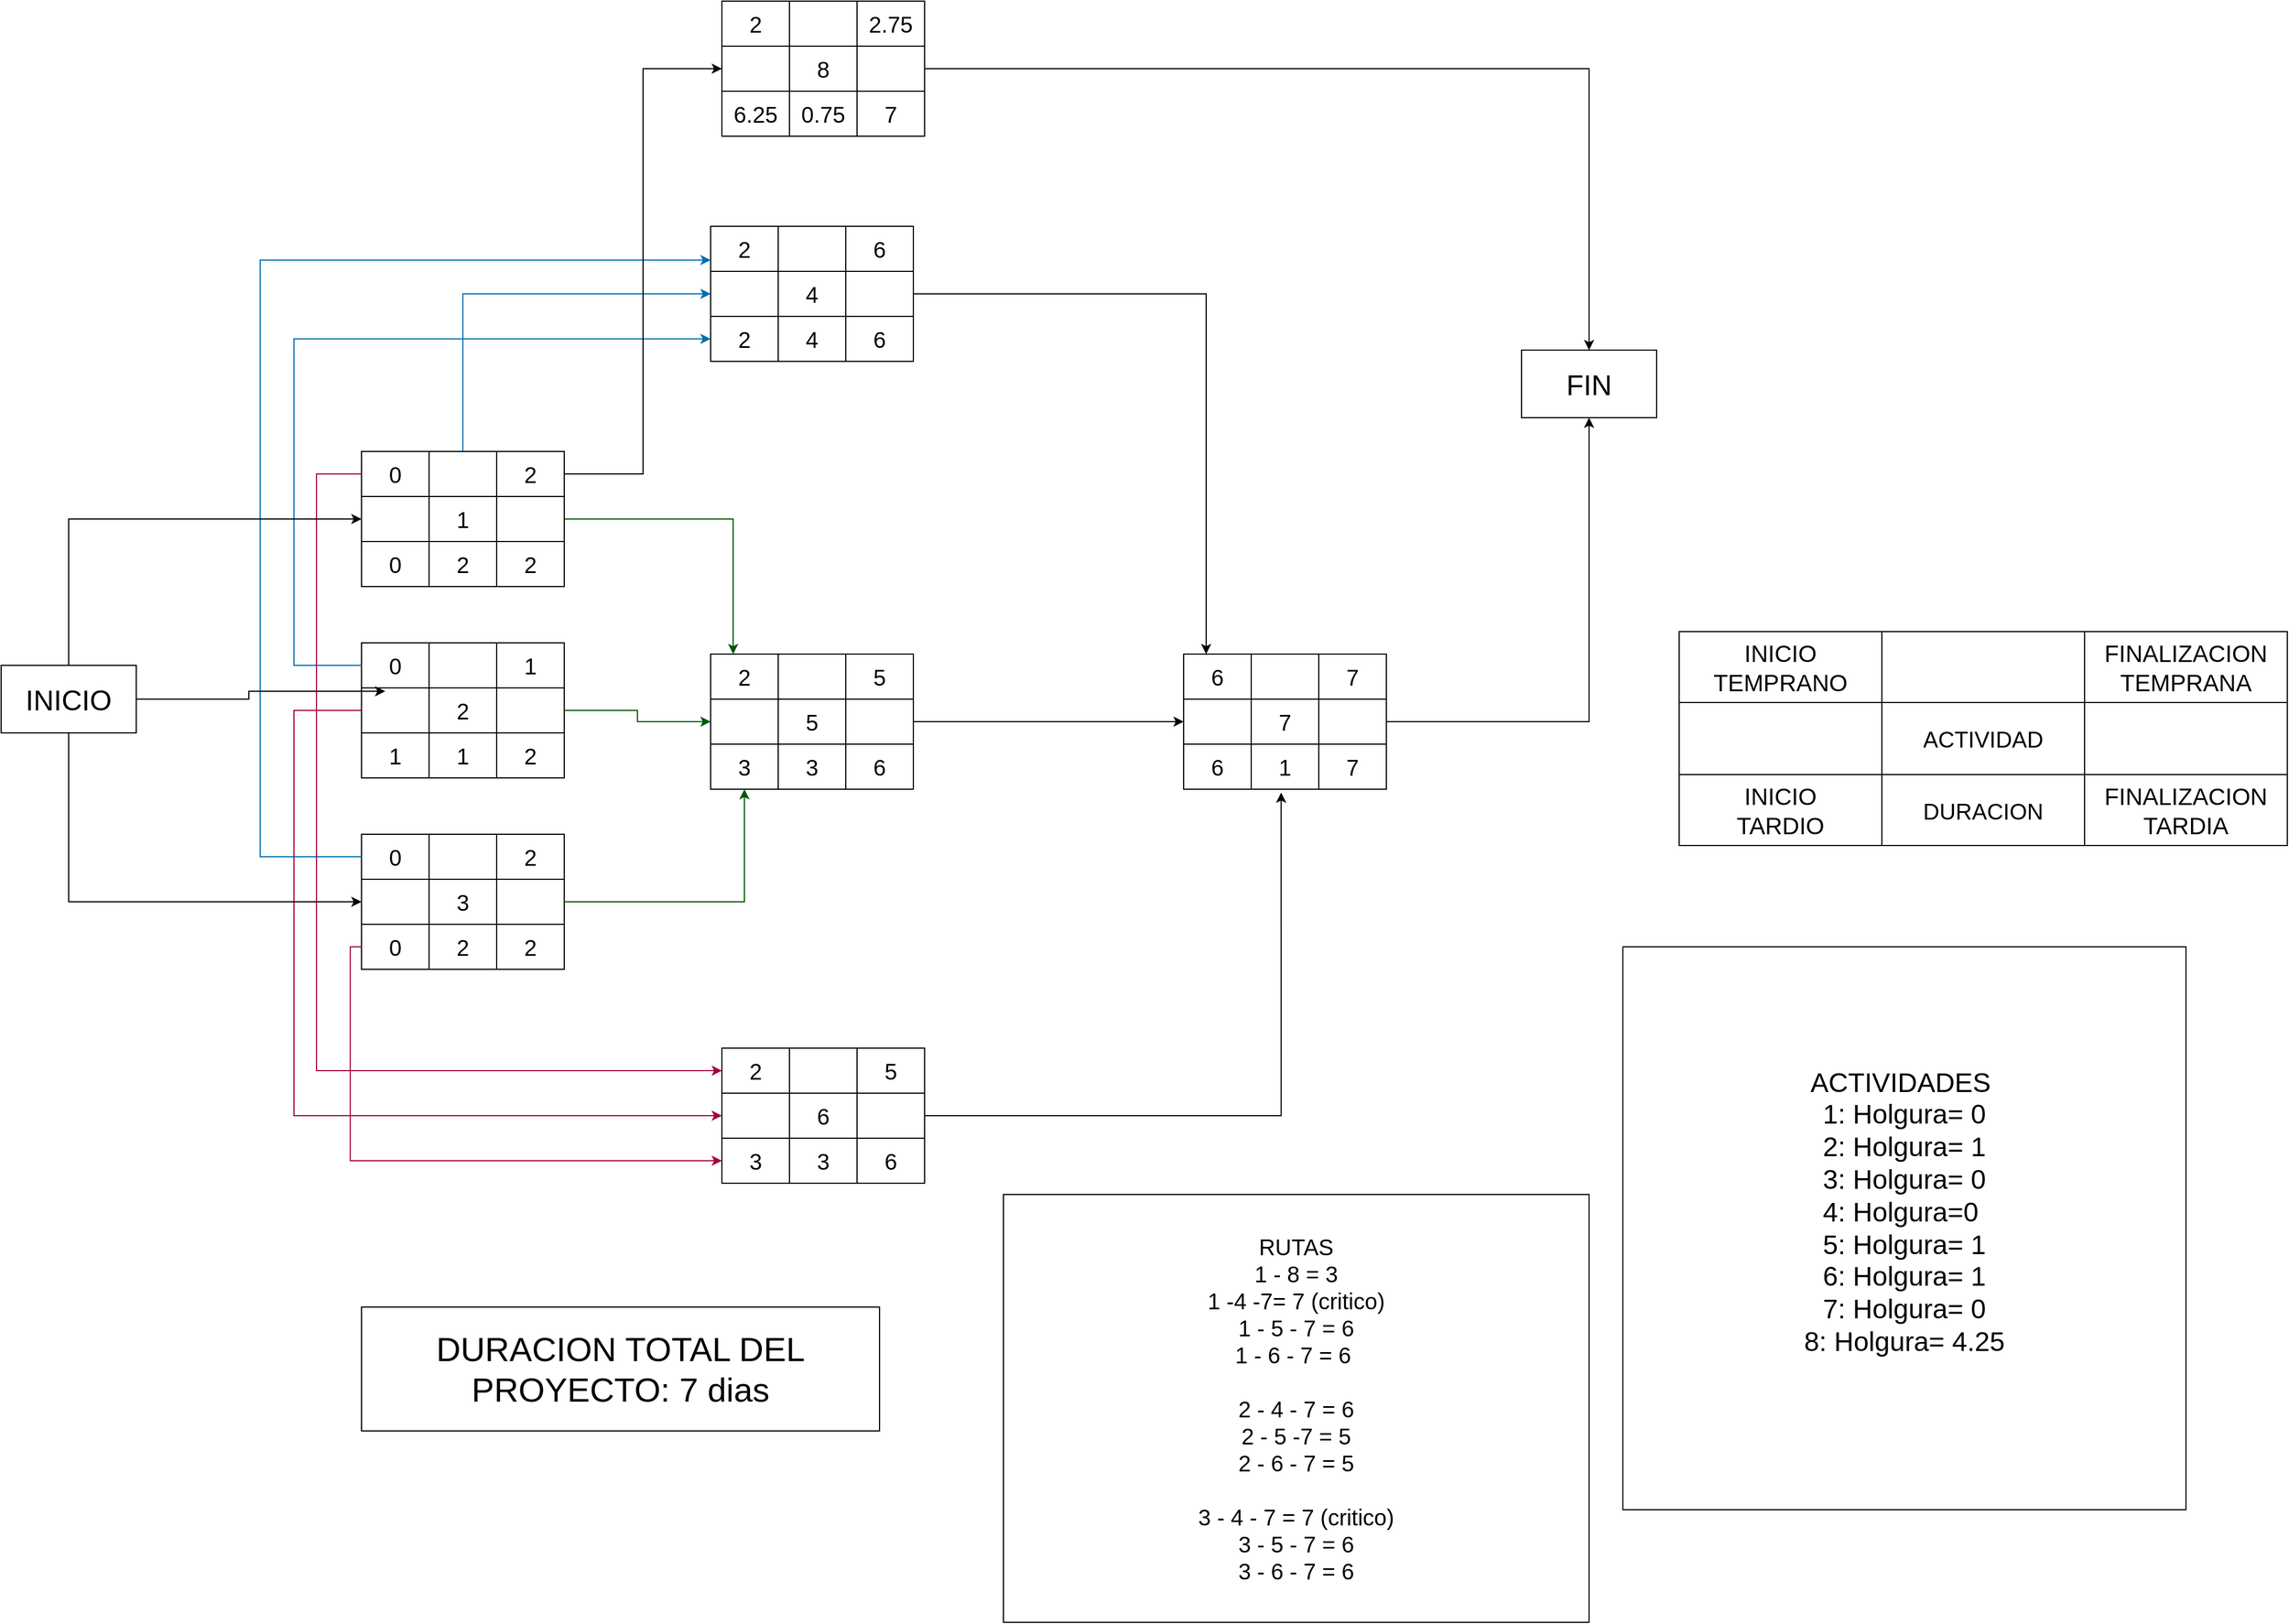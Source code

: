 <mxfile version="24.3.1" type="device">
  <diagram name="Página-1" id="ER2z0c2wZx-76soS38Nr">
    <mxGraphModel dx="3050" dy="2583" grid="1" gridSize="10" guides="1" tooltips="1" connect="1" arrows="1" fold="1" page="1" pageScale="1" pageWidth="2000" pageHeight="2000" math="0" shadow="0">
      <root>
        <mxCell id="0" />
        <mxCell id="1" parent="0" />
        <mxCell id="QSbGzRZCAwnKC939nyVG-106" style="edgeStyle=orthogonalEdgeStyle;rounded=0;orthogonalLoop=1;jettySize=auto;html=1;entryX=0;entryY=0.5;entryDx=0;entryDy=0;fillColor=#1ba1e2;strokeColor=#006EAF;" parent="1" source="QSbGzRZCAwnKC939nyVG-2" target="QSbGzRZCAwnKC939nyVG-46" edge="1">
          <mxGeometry relative="1" as="geometry" />
        </mxCell>
        <mxCell id="QSbGzRZCAwnKC939nyVG-109" style="edgeStyle=orthogonalEdgeStyle;rounded=0;orthogonalLoop=1;jettySize=auto;html=1;fillColor=#008a00;strokeColor=#005700;" parent="1" source="QSbGzRZCAwnKC939nyVG-2" target="QSbGzRZCAwnKC939nyVG-55" edge="1">
          <mxGeometry relative="1" as="geometry">
            <Array as="points">
              <mxPoint x="530" y="410" />
            </Array>
          </mxGeometry>
        </mxCell>
        <mxCell id="QSbGzRZCAwnKC939nyVG-2" value="" style="shape=table;startSize=0;container=1;collapsible=0;childLayout=tableLayout;" parent="1" vertex="1">
          <mxGeometry x="200" y="350" width="180" height="120" as="geometry" />
        </mxCell>
        <mxCell id="QSbGzRZCAwnKC939nyVG-3" value="" style="shape=tableRow;horizontal=0;startSize=0;swimlaneHead=0;swimlaneBody=0;strokeColor=inherit;top=0;left=0;bottom=0;right=0;collapsible=0;dropTarget=0;fillColor=none;points=[[0,0.5],[1,0.5]];portConstraint=eastwest;" parent="QSbGzRZCAwnKC939nyVG-2" vertex="1">
          <mxGeometry width="180" height="40" as="geometry" />
        </mxCell>
        <mxCell id="QSbGzRZCAwnKC939nyVG-4" value="0" style="shape=partialRectangle;html=1;whiteSpace=wrap;connectable=0;strokeColor=inherit;overflow=hidden;fillColor=none;top=0;left=0;bottom=0;right=0;pointerEvents=1;fontSize=20;" parent="QSbGzRZCAwnKC939nyVG-3" vertex="1">
          <mxGeometry width="60" height="40" as="geometry">
            <mxRectangle width="60" height="40" as="alternateBounds" />
          </mxGeometry>
        </mxCell>
        <mxCell id="QSbGzRZCAwnKC939nyVG-5" value="" style="shape=partialRectangle;html=1;whiteSpace=wrap;connectable=0;strokeColor=inherit;overflow=hidden;fillColor=none;top=0;left=0;bottom=0;right=0;pointerEvents=1;fontSize=20;" parent="QSbGzRZCAwnKC939nyVG-3" vertex="1">
          <mxGeometry x="60" width="60" height="40" as="geometry">
            <mxRectangle width="60" height="40" as="alternateBounds" />
          </mxGeometry>
        </mxCell>
        <mxCell id="QSbGzRZCAwnKC939nyVG-6" value="2" style="shape=partialRectangle;html=1;whiteSpace=wrap;connectable=0;strokeColor=inherit;overflow=hidden;fillColor=none;top=0;left=0;bottom=0;right=0;pointerEvents=1;fontSize=20;" parent="QSbGzRZCAwnKC939nyVG-3" vertex="1">
          <mxGeometry x="120" width="60" height="40" as="geometry">
            <mxRectangle width="60" height="40" as="alternateBounds" />
          </mxGeometry>
        </mxCell>
        <mxCell id="QSbGzRZCAwnKC939nyVG-7" value="" style="shape=tableRow;horizontal=0;startSize=0;swimlaneHead=0;swimlaneBody=0;strokeColor=inherit;top=0;left=0;bottom=0;right=0;collapsible=0;dropTarget=0;fillColor=none;points=[[0,0.5],[1,0.5]];portConstraint=eastwest;" parent="QSbGzRZCAwnKC939nyVG-2" vertex="1">
          <mxGeometry y="40" width="180" height="40" as="geometry" />
        </mxCell>
        <mxCell id="QSbGzRZCAwnKC939nyVG-8" value="" style="shape=partialRectangle;html=1;whiteSpace=wrap;connectable=0;strokeColor=inherit;overflow=hidden;fillColor=none;top=0;left=0;bottom=0;right=0;pointerEvents=1;fontSize=20;" parent="QSbGzRZCAwnKC939nyVG-7" vertex="1">
          <mxGeometry width="60" height="40" as="geometry">
            <mxRectangle width="60" height="40" as="alternateBounds" />
          </mxGeometry>
        </mxCell>
        <mxCell id="QSbGzRZCAwnKC939nyVG-9" value="1" style="shape=partialRectangle;html=1;whiteSpace=wrap;connectable=0;strokeColor=inherit;overflow=hidden;fillColor=none;top=0;left=0;bottom=0;right=0;pointerEvents=1;fontSize=20;" parent="QSbGzRZCAwnKC939nyVG-7" vertex="1">
          <mxGeometry x="60" width="60" height="40" as="geometry">
            <mxRectangle width="60" height="40" as="alternateBounds" />
          </mxGeometry>
        </mxCell>
        <mxCell id="QSbGzRZCAwnKC939nyVG-10" value="" style="shape=partialRectangle;html=1;whiteSpace=wrap;connectable=0;strokeColor=inherit;overflow=hidden;fillColor=none;top=0;left=0;bottom=0;right=0;pointerEvents=1;fontSize=20;" parent="QSbGzRZCAwnKC939nyVG-7" vertex="1">
          <mxGeometry x="120" width="60" height="40" as="geometry">
            <mxRectangle width="60" height="40" as="alternateBounds" />
          </mxGeometry>
        </mxCell>
        <mxCell id="QSbGzRZCAwnKC939nyVG-11" value="" style="shape=tableRow;horizontal=0;startSize=0;swimlaneHead=0;swimlaneBody=0;strokeColor=inherit;top=0;left=0;bottom=0;right=0;collapsible=0;dropTarget=0;fillColor=none;points=[[0,0.5],[1,0.5]];portConstraint=eastwest;" parent="QSbGzRZCAwnKC939nyVG-2" vertex="1">
          <mxGeometry y="80" width="180" height="40" as="geometry" />
        </mxCell>
        <mxCell id="QSbGzRZCAwnKC939nyVG-12" value="0" style="shape=partialRectangle;html=1;whiteSpace=wrap;connectable=0;strokeColor=inherit;overflow=hidden;fillColor=none;top=0;left=0;bottom=0;right=0;pointerEvents=1;fontSize=20;" parent="QSbGzRZCAwnKC939nyVG-11" vertex="1">
          <mxGeometry width="60" height="40" as="geometry">
            <mxRectangle width="60" height="40" as="alternateBounds" />
          </mxGeometry>
        </mxCell>
        <mxCell id="QSbGzRZCAwnKC939nyVG-13" value="2" style="shape=partialRectangle;html=1;whiteSpace=wrap;connectable=0;strokeColor=inherit;overflow=hidden;fillColor=none;top=0;left=0;bottom=0;right=0;pointerEvents=1;fontSize=20;" parent="QSbGzRZCAwnKC939nyVG-11" vertex="1">
          <mxGeometry x="60" width="60" height="40" as="geometry">
            <mxRectangle width="60" height="40" as="alternateBounds" />
          </mxGeometry>
        </mxCell>
        <mxCell id="QSbGzRZCAwnKC939nyVG-14" value="2" style="shape=partialRectangle;html=1;whiteSpace=wrap;connectable=0;strokeColor=inherit;overflow=hidden;fillColor=none;top=0;left=0;bottom=0;right=0;pointerEvents=1;fontSize=20;" parent="QSbGzRZCAwnKC939nyVG-11" vertex="1">
          <mxGeometry x="120" width="60" height="40" as="geometry">
            <mxRectangle width="60" height="40" as="alternateBounds" />
          </mxGeometry>
        </mxCell>
        <mxCell id="QSbGzRZCAwnKC939nyVG-15" value="" style="shape=table;startSize=0;container=1;collapsible=0;childLayout=tableLayout;" parent="1" vertex="1">
          <mxGeometry x="200" y="520" width="180" height="120" as="geometry" />
        </mxCell>
        <mxCell id="QSbGzRZCAwnKC939nyVG-16" value="" style="shape=tableRow;horizontal=0;startSize=0;swimlaneHead=0;swimlaneBody=0;strokeColor=inherit;top=0;left=0;bottom=0;right=0;collapsible=0;dropTarget=0;fillColor=none;points=[[0,0.5],[1,0.5]];portConstraint=eastwest;" parent="QSbGzRZCAwnKC939nyVG-15" vertex="1">
          <mxGeometry width="180" height="40" as="geometry" />
        </mxCell>
        <mxCell id="QSbGzRZCAwnKC939nyVG-17" value="0" style="shape=partialRectangle;html=1;whiteSpace=wrap;connectable=0;strokeColor=inherit;overflow=hidden;fillColor=none;top=0;left=0;bottom=0;right=0;pointerEvents=1;fontSize=20;" parent="QSbGzRZCAwnKC939nyVG-16" vertex="1">
          <mxGeometry width="60" height="40" as="geometry">
            <mxRectangle width="60" height="40" as="alternateBounds" />
          </mxGeometry>
        </mxCell>
        <mxCell id="QSbGzRZCAwnKC939nyVG-18" value="" style="shape=partialRectangle;html=1;whiteSpace=wrap;connectable=0;strokeColor=inherit;overflow=hidden;fillColor=none;top=0;left=0;bottom=0;right=0;pointerEvents=1;fontSize=20;" parent="QSbGzRZCAwnKC939nyVG-16" vertex="1">
          <mxGeometry x="60" width="60" height="40" as="geometry">
            <mxRectangle width="60" height="40" as="alternateBounds" />
          </mxGeometry>
        </mxCell>
        <mxCell id="QSbGzRZCAwnKC939nyVG-19" value="1" style="shape=partialRectangle;html=1;whiteSpace=wrap;connectable=0;strokeColor=inherit;overflow=hidden;fillColor=none;top=0;left=0;bottom=0;right=0;pointerEvents=1;fontSize=20;" parent="QSbGzRZCAwnKC939nyVG-16" vertex="1">
          <mxGeometry x="120" width="60" height="40" as="geometry">
            <mxRectangle width="60" height="40" as="alternateBounds" />
          </mxGeometry>
        </mxCell>
        <mxCell id="QSbGzRZCAwnKC939nyVG-20" value="" style="shape=tableRow;horizontal=0;startSize=0;swimlaneHead=0;swimlaneBody=0;strokeColor=inherit;top=0;left=0;bottom=0;right=0;collapsible=0;dropTarget=0;fillColor=none;points=[[0,0.5],[1,0.5]];portConstraint=eastwest;" parent="QSbGzRZCAwnKC939nyVG-15" vertex="1">
          <mxGeometry y="40" width="180" height="40" as="geometry" />
        </mxCell>
        <mxCell id="QSbGzRZCAwnKC939nyVG-21" value="" style="shape=partialRectangle;html=1;whiteSpace=wrap;connectable=0;strokeColor=inherit;overflow=hidden;fillColor=none;top=0;left=0;bottom=0;right=0;pointerEvents=1;fontSize=20;" parent="QSbGzRZCAwnKC939nyVG-20" vertex="1">
          <mxGeometry width="60" height="40" as="geometry">
            <mxRectangle width="60" height="40" as="alternateBounds" />
          </mxGeometry>
        </mxCell>
        <mxCell id="QSbGzRZCAwnKC939nyVG-22" value="2" style="shape=partialRectangle;html=1;whiteSpace=wrap;connectable=0;strokeColor=inherit;overflow=hidden;fillColor=none;top=0;left=0;bottom=0;right=0;pointerEvents=1;fontSize=20;" parent="QSbGzRZCAwnKC939nyVG-20" vertex="1">
          <mxGeometry x="60" width="60" height="40" as="geometry">
            <mxRectangle width="60" height="40" as="alternateBounds" />
          </mxGeometry>
        </mxCell>
        <mxCell id="QSbGzRZCAwnKC939nyVG-23" value="" style="shape=partialRectangle;html=1;whiteSpace=wrap;connectable=0;strokeColor=inherit;overflow=hidden;fillColor=none;top=0;left=0;bottom=0;right=0;pointerEvents=1;fontSize=20;" parent="QSbGzRZCAwnKC939nyVG-20" vertex="1">
          <mxGeometry x="120" width="60" height="40" as="geometry">
            <mxRectangle width="60" height="40" as="alternateBounds" />
          </mxGeometry>
        </mxCell>
        <mxCell id="QSbGzRZCAwnKC939nyVG-24" value="" style="shape=tableRow;horizontal=0;startSize=0;swimlaneHead=0;swimlaneBody=0;strokeColor=inherit;top=0;left=0;bottom=0;right=0;collapsible=0;dropTarget=0;fillColor=none;points=[[0,0.5],[1,0.5]];portConstraint=eastwest;" parent="QSbGzRZCAwnKC939nyVG-15" vertex="1">
          <mxGeometry y="80" width="180" height="40" as="geometry" />
        </mxCell>
        <mxCell id="QSbGzRZCAwnKC939nyVG-25" value="1" style="shape=partialRectangle;html=1;whiteSpace=wrap;connectable=0;strokeColor=inherit;overflow=hidden;fillColor=none;top=0;left=0;bottom=0;right=0;pointerEvents=1;fontSize=20;" parent="QSbGzRZCAwnKC939nyVG-24" vertex="1">
          <mxGeometry width="60" height="40" as="geometry">
            <mxRectangle width="60" height="40" as="alternateBounds" />
          </mxGeometry>
        </mxCell>
        <mxCell id="QSbGzRZCAwnKC939nyVG-26" value="1&lt;span style=&quot;color: rgba(0, 0, 0, 0); font-family: monospace; font-size: 0px; text-align: start; text-wrap: nowrap;&quot;&gt;%3CmxGraphModel%3E%3Croot%3E%3CmxCell%20id%3D%220%22%2F%3E%3CmxCell%20id%3D%221%22%20parent%3D%220%22%2F%3E%3CmxCell%20id%3D%222%22%20value%3D%22%22%20style%3D%22shape%3Dtable%3BstartSize%3D0%3Bcontainer%3D1%3Bcollapsible%3D0%3BchildLayout%3DtableLayout%3Balign%3Dcenter%3BfontStyle%3D1%3BfontSize%3D27%3B%22%20vertex%3D%221%22%20parent%3D%221%22%3E%3CmxGeometry%20x%3D%221270%22%20y%3D%22660%22%20width%3D%22540%22%20height%3D%22190%22%20as%3D%22geometry%22%2F%3E%3C%2FmxCell%3E%3CmxCell%20id%3D%223%22%20value%3D%22%22%20style%3D%22shape%3DtableRow%3Bhorizontal%3D0%3BstartSize%3D0%3BswimlaneHead%3D0%3BswimlaneBody%3D0%3BstrokeColor%3Dinherit%3Btop%3D0%3Bleft%3D0%3Bbottom%3D0%3Bright%3D0%3Bcollapsible%3D0%3BdropTarget%3D0%3BfillColor%3Dnone%3Bpoints%3D%5B%5B0%2C0.5%5D%2C%5B1%2C0.5%5D%5D%3BportConstraint%3Deastwest%3B%22%20vertex%3D%221%22%20parent%3D%222%22%3E%3CmxGeometry%20width%3D%22540%22%20height%3D%2263%22%20as%3D%22geometry%22%2F%3E%3C%2FmxCell%3E%3CmxCell%20id%3D%224%22%20value%3D%22INICIO%26lt%3Bdiv%20style%3D%26quot%3Bfont-size%3A%2021px%3B%26quot%3B%26gt%3BTEMPRANO%26lt%3B%2Fdiv%26gt%3B%22%20style%3D%22shape%3DpartialRectangle%3Bhtml%3D1%3BwhiteSpace%3Dwrap%3Bconnectable%3D0%3BstrokeColor%3Dinherit%3Boverflow%3Dhidden%3BfillColor%3Dnone%3Btop%3D0%3Bleft%3D0%3Bbottom%3D0%3Bright%3D0%3BpointerEvents%3D1%3BfontSize%3D21%3B%22%20vertex%3D%221%22%20parent%3D%223%22%3E%3CmxGeometry%20width%3D%22180%22%20height%3D%2263%22%20as%3D%22geometry%22%3E%3CmxRectangle%20width%3D%22180%22%20height%3D%2263%22%20as%3D%22alternateBounds%22%2F%3E%3C%2FmxGeometry%3E%3C%2FmxCell%3E%3CmxCell%20id%3D%225%22%20value%3D%22%22%20style%3D%22shape%3DpartialRectangle%3Bhtml%3D1%3BwhiteSpace%3Dwrap%3Bconnectable%3D0%3BstrokeColor%3Dinherit%3Boverflow%3Dhidden%3BfillColor%3Dnone%3Btop%3D0%3Bleft%3D0%3Bbottom%3D0%3Bright%3D0%3BpointerEvents%3D1%3B%22%20vertex%3D%221%22%20parent%3D%223%22%3E%3CmxGeometry%20x%3D%22180%22%20width%3D%22180%22%20height%3D%2263%22%20as%3D%22geometry%22%3E%3CmxRectangle%20width%3D%22180%22%20height%3D%2263%22%20as%3D%22alternateBounds%22%2F%3E%3C%2FmxGeometry%3E%3C%2FmxCell%3E%3CmxCell%20id%3D%226%22%20value%3D%22FINALIZACION%26lt%3Bdiv%20style%3D%26quot%3Bfont-size%3A%2021px%3B%26quot%3B%26gt%3BTEMPRANA%26lt%3B%2Fdiv%26gt%3B%22%20style%3D%22shape%3DpartialRectangle%3Bhtml%3D1%3BwhiteSpace%3Dwrap%3Bconnectable%3D0%3BstrokeColor%3Dinherit%3Boverflow%3Dhidden%3BfillColor%3Dnone%3Btop%3D0%3Bleft%3D0%3Bbottom%3D0%3Bright%3D0%3BpointerEvents%3D1%3BfontSize%3D21%3B%22%20vertex%3D%221%22%20parent%3D%223%22%3E%3CmxGeometry%20x%3D%22360%22%20width%3D%22180%22%20height%3D%2263%22%20as%3D%22geometry%22%3E%3CmxRectangle%20width%3D%22180%22%20height%3D%2263%22%20as%3D%22alternateBounds%22%2F%3E%3C%2FmxGeometry%3E%3C%2FmxCell%3E%3CmxCell%20id%3D%227%22%20value%3D%22%22%20style%3D%22shape%3DtableRow%3Bhorizontal%3D0%3BstartSize%3D0%3BswimlaneHead%3D0%3BswimlaneBody%3D0%3BstrokeColor%3Dinherit%3Btop%3D0%3Bleft%3D0%3Bbottom%3D0%3Bright%3D0%3Bcollapsible%3D0%3BdropTarget%3D0%3BfillColor%3Dnone%3Bpoints%3D%5B%5B0%2C0.5%5D%2C%5B1%2C0.5%5D%5D%3BportConstraint%3Deastwest%3B%22%20vertex%3D%221%22%20parent%3D%222%22%3E%3CmxGeometry%20y%3D%2263%22%20width%3D%22540%22%20height%3D%2264%22%20as%3D%22geometry%22%2F%3E%3C%2FmxCell%3E%3CmxCell%20id%3D%228%22%20value%3D%22%22%20style%3D%22shape%3DpartialRectangle%3Bhtml%3D1%3BwhiteSpace%3Dwrap%3Bconnectable%3D0%3BstrokeColor%3Dinherit%3Boverflow%3Dhidden%3BfillColor%3Dnone%3Btop%3D0%3Bleft%3D0%3Bbottom%3D0%3Bright%3D0%3BpointerEvents%3D1%3B%22%20vertex%3D%221%22%20parent%3D%227%22%3E%3CmxGeometry%20width%3D%22180%22%20height%3D%2264%22%20as%3D%22geometry%22%3E%3CmxRectangle%20width%3D%22180%22%20height%3D%2264%22%20as%3D%22alternateBounds%22%2F%3E%3C%2FmxGeometry%3E%3C%2FmxCell%3E%3CmxCell%20id%3D%229%22%20value%3D%22%26lt%3Bspan%20style%3D%26quot%3Bfont-size%3A%2020px%3B%26quot%3B%26gt%3BACTIVIDAD%26lt%3B%2Fspan%26gt%3B%22%20style%3D%22shape%3DpartialRectangle%3Bhtml%3D1%3BwhiteSpace%3Dwrap%3Bconnectable%3D0%3BstrokeColor%3Dinherit%3Boverflow%3Dhidden%3BfillColor%3Dnone%3Btop%3D0%3Bleft%3D0%3Bbottom%3D0%3Bright%3D0%3BpointerEvents%3D1%3B%22%20vertex%3D%221%22%20parent%3D%227%22%3E%3CmxGeometry%20x%3D%22180%22%20width%3D%22180%22%20height%3D%2264%22%20as%3D%22geometry%22%3E%3CmxRectangle%20width%3D%22180%22%20height%3D%2264%22%20as%3D%22alternateBounds%22%2F%3E%3C%2FmxGeometry%3E%3C%2FmxCell%3E%3CmxCell%20id%3D%2210%22%20value%3D%22%22%20style%3D%22shape%3DpartialRectangle%3Bhtml%3D1%3BwhiteSpace%3Dwrap%3Bconnectable%3D0%3BstrokeColor%3Dinherit%3Boverflow%3Dhidden%3BfillColor%3Dnone%3Btop%3D0%3Bleft%3D0%3Bbottom%3D0%3Bright%3D0%3BpointerEvents%3D1%3B%22%20vertex%3D%221%22%20parent%3D%227%22%3E%3CmxGeometry%20x%3D%22360%22%20width%3D%22180%22%20height%3D%2264%22%20as%3D%22geometry%22%3E%3CmxRectangle%20width%3D%22180%22%20height%3D%2264%22%20as%3D%22alternateBounds%22%2F%3E%3C%2FmxGeometry%3E%3C%2FmxCell%3E%3CmxCell%20id%3D%2211%22%20value%3D%22%22%20style%3D%22shape%3DtableRow%3Bhorizontal%3D0%3BstartSize%3D0%3BswimlaneHead%3D0%3BswimlaneBody%3D0%3BstrokeColor%3Dinherit%3Btop%3D0%3Bleft%3D0%3Bbottom%3D0%3Bright%3D0%3Bcollapsible%3D0%3BdropTarget%3D0%3BfillColor%3Dnone%3Bpoints%3D%5B%5B0%2C0.5%5D%2C%5B1%2C0.5%5D%5D%3BportConstraint%3Deastwest%3B%22%20vertex%3D%221%22%20parent%3D%222%22%3E%3CmxGeometry%20y%3D%22127%22%20width%3D%22540%22%20height%3D%2263%22%20as%3D%22geometry%22%2F%3E%3C%2FmxCell%3E%3CmxCell%20id%3D%2212%22%20value%3D%22INICIO%26lt%3Bdiv%20style%3D%26quot%3Bfont-size%3A%2021px%3B%26quot%3B%26gt%3BTARDIO%26lt%3B%2Fdiv%26gt%3B%22%20style%3D%22shape%3DpartialRectangle%3Bhtml%3D1%3BwhiteSpace%3Dwrap%3Bconnectable%3D0%3BstrokeColor%3Dinherit%3Boverflow%3Dhidden%3BfillColor%3Dnone%3Btop%3D0%3Bleft%3D0%3Bbottom%3D0%3Bright%3D0%3BpointerEvents%3D1%3BfontSize%3D21%3B%22%20vertex%3D%221%22%20parent%3D%2211%22%3E%3CmxGeometry%20width%3D%22180%22%20height%3D%2263%22%20as%3D%22geometry%22%3E%3CmxRectangle%20width%3D%22180%22%20height%3D%2263%22%20as%3D%22alternateBounds%22%2F%3E%3C%2FmxGeometry%3E%3C%2FmxCell%3E%3CmxCell%20id%3D%2213%22%20value%3D%22DURACION%22%20style%3D%22shape%3DpartialRectangle%3Bhtml%3D1%3BwhiteSpace%3Dwrap%3Bconnectable%3D0%3BstrokeColor%3Dinherit%3Boverflow%3Dhidden%3BfillColor%3Dnone%3Btop%3D0%3Bleft%3D0%3Bbottom%3D0%3Bright%3D0%3BpointerEvents%3D1%3BfontSize%3D20%3B%22%20vertex%3D%221%22%20parent%3D%2211%22%3E%3CmxGeometry%20x%3D%22180%22%20width%3D%22180%22%20height%3D%2263%22%20as%3D%22geometry%22%3E%3CmxRectangle%20width%3D%22180%22%20height%3D%2263%22%20as%3D%22alternateBounds%22%2F%3E%3C%2FmxGeometry%3E%3C%2FmxCell%3E%3CmxCell%20id%3D%2214%22%20value%3D%22FINALIZACION%26lt%3Bdiv%20style%3D%26quot%3Bfont-size%3A%2021px%3B%26quot%3B%26gt%3BTARDIA%26lt%3B%2Fdiv%26gt%3B%22%20style%3D%22shape%3DpartialRectangle%3Bhtml%3D1%3BwhiteSpace%3Dwrap%3Bconnectable%3D0%3BstrokeColor%3Dinherit%3Boverflow%3Dhidden%3BfillColor%3Dnone%3Btop%3D0%3Bleft%3D0%3Bbottom%3D0%3Bright%3D0%3BpointerEvents%3D1%3BfontSize%3D21%3B%22%20vertex%3D%221%22%20parent%3D%2211%22%3E%3CmxGeometry%20x%3D%22360%22%20width%3D%22180%22%20height%3D%2263%22%20as%3D%22geometry%22%3E%3CmxRectangle%20width%3D%22180%22%20height%3D%2263%22%20as%3D%22alternateBounds%22%2F%3E%3C%2FmxGeometry%3E%3C%2FmxCell%3E%3C%2Froot%3E%3C%2FmxGraphModel%3E&lt;/span&gt;" style="shape=partialRectangle;html=1;whiteSpace=wrap;connectable=0;strokeColor=inherit;overflow=hidden;fillColor=none;top=0;left=0;bottom=0;right=0;pointerEvents=1;fontSize=20;" parent="QSbGzRZCAwnKC939nyVG-24" vertex="1">
          <mxGeometry x="60" width="60" height="40" as="geometry">
            <mxRectangle width="60" height="40" as="alternateBounds" />
          </mxGeometry>
        </mxCell>
        <mxCell id="QSbGzRZCAwnKC939nyVG-27" value="2" style="shape=partialRectangle;html=1;whiteSpace=wrap;connectable=0;strokeColor=inherit;overflow=hidden;fillColor=none;top=0;left=0;bottom=0;right=0;pointerEvents=1;fontSize=20;" parent="QSbGzRZCAwnKC939nyVG-24" vertex="1">
          <mxGeometry x="120" width="60" height="40" as="geometry">
            <mxRectangle width="60" height="40" as="alternateBounds" />
          </mxGeometry>
        </mxCell>
        <mxCell id="QSbGzRZCAwnKC939nyVG-28" value="" style="shape=table;startSize=0;container=1;collapsible=0;childLayout=tableLayout;" parent="1" vertex="1">
          <mxGeometry x="200" y="690" width="180" height="120" as="geometry" />
        </mxCell>
        <mxCell id="QSbGzRZCAwnKC939nyVG-29" value="" style="shape=tableRow;horizontal=0;startSize=0;swimlaneHead=0;swimlaneBody=0;strokeColor=inherit;top=0;left=0;bottom=0;right=0;collapsible=0;dropTarget=0;fillColor=none;points=[[0,0.5],[1,0.5]];portConstraint=eastwest;" parent="QSbGzRZCAwnKC939nyVG-28" vertex="1">
          <mxGeometry width="180" height="40" as="geometry" />
        </mxCell>
        <mxCell id="QSbGzRZCAwnKC939nyVG-30" value="0" style="shape=partialRectangle;html=1;whiteSpace=wrap;connectable=0;strokeColor=inherit;overflow=hidden;fillColor=none;top=0;left=0;bottom=0;right=0;pointerEvents=1;fontSize=20;" parent="QSbGzRZCAwnKC939nyVG-29" vertex="1">
          <mxGeometry width="60" height="40" as="geometry">
            <mxRectangle width="60" height="40" as="alternateBounds" />
          </mxGeometry>
        </mxCell>
        <mxCell id="QSbGzRZCAwnKC939nyVG-31" value="" style="shape=partialRectangle;html=1;whiteSpace=wrap;connectable=0;strokeColor=inherit;overflow=hidden;fillColor=none;top=0;left=0;bottom=0;right=0;pointerEvents=1;fontSize=20;" parent="QSbGzRZCAwnKC939nyVG-29" vertex="1">
          <mxGeometry x="60" width="60" height="40" as="geometry">
            <mxRectangle width="60" height="40" as="alternateBounds" />
          </mxGeometry>
        </mxCell>
        <mxCell id="QSbGzRZCAwnKC939nyVG-32" value="2" style="shape=partialRectangle;html=1;whiteSpace=wrap;connectable=0;strokeColor=inherit;overflow=hidden;fillColor=none;top=0;left=0;bottom=0;right=0;pointerEvents=1;fontSize=20;" parent="QSbGzRZCAwnKC939nyVG-29" vertex="1">
          <mxGeometry x="120" width="60" height="40" as="geometry">
            <mxRectangle width="60" height="40" as="alternateBounds" />
          </mxGeometry>
        </mxCell>
        <mxCell id="QSbGzRZCAwnKC939nyVG-33" value="" style="shape=tableRow;horizontal=0;startSize=0;swimlaneHead=0;swimlaneBody=0;strokeColor=inherit;top=0;left=0;bottom=0;right=0;collapsible=0;dropTarget=0;fillColor=none;points=[[0,0.5],[1,0.5]];portConstraint=eastwest;" parent="QSbGzRZCAwnKC939nyVG-28" vertex="1">
          <mxGeometry y="40" width="180" height="40" as="geometry" />
        </mxCell>
        <mxCell id="QSbGzRZCAwnKC939nyVG-34" value="" style="shape=partialRectangle;html=1;whiteSpace=wrap;connectable=0;strokeColor=inherit;overflow=hidden;fillColor=none;top=0;left=0;bottom=0;right=0;pointerEvents=1;fontSize=20;" parent="QSbGzRZCAwnKC939nyVG-33" vertex="1">
          <mxGeometry width="60" height="40" as="geometry">
            <mxRectangle width="60" height="40" as="alternateBounds" />
          </mxGeometry>
        </mxCell>
        <mxCell id="QSbGzRZCAwnKC939nyVG-35" value="3" style="shape=partialRectangle;html=1;whiteSpace=wrap;connectable=0;strokeColor=inherit;overflow=hidden;fillColor=none;top=0;left=0;bottom=0;right=0;pointerEvents=1;fontSize=20;" parent="QSbGzRZCAwnKC939nyVG-33" vertex="1">
          <mxGeometry x="60" width="60" height="40" as="geometry">
            <mxRectangle width="60" height="40" as="alternateBounds" />
          </mxGeometry>
        </mxCell>
        <mxCell id="QSbGzRZCAwnKC939nyVG-36" value="" style="shape=partialRectangle;html=1;whiteSpace=wrap;connectable=0;strokeColor=inherit;overflow=hidden;fillColor=none;top=0;left=0;bottom=0;right=0;pointerEvents=1;fontSize=20;" parent="QSbGzRZCAwnKC939nyVG-33" vertex="1">
          <mxGeometry x="120" width="60" height="40" as="geometry">
            <mxRectangle width="60" height="40" as="alternateBounds" />
          </mxGeometry>
        </mxCell>
        <mxCell id="QSbGzRZCAwnKC939nyVG-37" value="" style="shape=tableRow;horizontal=0;startSize=0;swimlaneHead=0;swimlaneBody=0;strokeColor=inherit;top=0;left=0;bottom=0;right=0;collapsible=0;dropTarget=0;fillColor=none;points=[[0,0.5],[1,0.5]];portConstraint=eastwest;" parent="QSbGzRZCAwnKC939nyVG-28" vertex="1">
          <mxGeometry y="80" width="180" height="40" as="geometry" />
        </mxCell>
        <mxCell id="QSbGzRZCAwnKC939nyVG-38" value="0" style="shape=partialRectangle;html=1;whiteSpace=wrap;connectable=0;strokeColor=inherit;overflow=hidden;fillColor=none;top=0;left=0;bottom=0;right=0;pointerEvents=1;fontSize=20;" parent="QSbGzRZCAwnKC939nyVG-37" vertex="1">
          <mxGeometry width="60" height="40" as="geometry">
            <mxRectangle width="60" height="40" as="alternateBounds" />
          </mxGeometry>
        </mxCell>
        <mxCell id="QSbGzRZCAwnKC939nyVG-39" value="2" style="shape=partialRectangle;html=1;whiteSpace=wrap;connectable=0;strokeColor=inherit;overflow=hidden;fillColor=none;top=0;left=0;bottom=0;right=0;pointerEvents=1;fontSize=20;" parent="QSbGzRZCAwnKC939nyVG-37" vertex="1">
          <mxGeometry x="60" width="60" height="40" as="geometry">
            <mxRectangle width="60" height="40" as="alternateBounds" />
          </mxGeometry>
        </mxCell>
        <mxCell id="QSbGzRZCAwnKC939nyVG-40" value="2" style="shape=partialRectangle;html=1;whiteSpace=wrap;connectable=0;strokeColor=inherit;overflow=hidden;fillColor=none;top=0;left=0;bottom=0;right=0;pointerEvents=1;fontSize=20;" parent="QSbGzRZCAwnKC939nyVG-37" vertex="1">
          <mxGeometry x="120" width="60" height="40" as="geometry">
            <mxRectangle width="60" height="40" as="alternateBounds" />
          </mxGeometry>
        </mxCell>
        <mxCell id="QSbGzRZCAwnKC939nyVG-41" value="" style="shape=table;startSize=0;container=1;collapsible=0;childLayout=tableLayout;" parent="1" vertex="1">
          <mxGeometry x="510" y="150" width="180" height="120" as="geometry" />
        </mxCell>
        <mxCell id="QSbGzRZCAwnKC939nyVG-42" value="" style="shape=tableRow;horizontal=0;startSize=0;swimlaneHead=0;swimlaneBody=0;strokeColor=inherit;top=0;left=0;bottom=0;right=0;collapsible=0;dropTarget=0;fillColor=none;points=[[0,0.5],[1,0.5]];portConstraint=eastwest;" parent="QSbGzRZCAwnKC939nyVG-41" vertex="1">
          <mxGeometry width="180" height="40" as="geometry" />
        </mxCell>
        <mxCell id="QSbGzRZCAwnKC939nyVG-43" value="2" style="shape=partialRectangle;html=1;whiteSpace=wrap;connectable=0;strokeColor=inherit;overflow=hidden;fillColor=none;top=0;left=0;bottom=0;right=0;pointerEvents=1;fontSize=20;" parent="QSbGzRZCAwnKC939nyVG-42" vertex="1">
          <mxGeometry width="60" height="40" as="geometry">
            <mxRectangle width="60" height="40" as="alternateBounds" />
          </mxGeometry>
        </mxCell>
        <mxCell id="QSbGzRZCAwnKC939nyVG-44" value="" style="shape=partialRectangle;html=1;whiteSpace=wrap;connectable=0;strokeColor=inherit;overflow=hidden;fillColor=none;top=0;left=0;bottom=0;right=0;pointerEvents=1;fontSize=20;" parent="QSbGzRZCAwnKC939nyVG-42" vertex="1">
          <mxGeometry x="60" width="60" height="40" as="geometry">
            <mxRectangle width="60" height="40" as="alternateBounds" />
          </mxGeometry>
        </mxCell>
        <mxCell id="QSbGzRZCAwnKC939nyVG-45" value="6" style="shape=partialRectangle;html=1;whiteSpace=wrap;connectable=0;strokeColor=inherit;overflow=hidden;fillColor=none;top=0;left=0;bottom=0;right=0;pointerEvents=1;fontSize=20;" parent="QSbGzRZCAwnKC939nyVG-42" vertex="1">
          <mxGeometry x="120" width="60" height="40" as="geometry">
            <mxRectangle width="60" height="40" as="alternateBounds" />
          </mxGeometry>
        </mxCell>
        <mxCell id="QSbGzRZCAwnKC939nyVG-46" value="" style="shape=tableRow;horizontal=0;startSize=0;swimlaneHead=0;swimlaneBody=0;strokeColor=inherit;top=0;left=0;bottom=0;right=0;collapsible=0;dropTarget=0;fillColor=none;points=[[0,0.5],[1,0.5]];portConstraint=eastwest;" parent="QSbGzRZCAwnKC939nyVG-41" vertex="1">
          <mxGeometry y="40" width="180" height="40" as="geometry" />
        </mxCell>
        <mxCell id="QSbGzRZCAwnKC939nyVG-47" value="" style="shape=partialRectangle;html=1;whiteSpace=wrap;connectable=0;strokeColor=inherit;overflow=hidden;fillColor=none;top=0;left=0;bottom=0;right=0;pointerEvents=1;fontSize=20;" parent="QSbGzRZCAwnKC939nyVG-46" vertex="1">
          <mxGeometry width="60" height="40" as="geometry">
            <mxRectangle width="60" height="40" as="alternateBounds" />
          </mxGeometry>
        </mxCell>
        <mxCell id="QSbGzRZCAwnKC939nyVG-48" value="4" style="shape=partialRectangle;html=1;whiteSpace=wrap;connectable=0;strokeColor=inherit;overflow=hidden;fillColor=none;top=0;left=0;bottom=0;right=0;pointerEvents=1;fontSize=20;" parent="QSbGzRZCAwnKC939nyVG-46" vertex="1">
          <mxGeometry x="60" width="60" height="40" as="geometry">
            <mxRectangle width="60" height="40" as="alternateBounds" />
          </mxGeometry>
        </mxCell>
        <mxCell id="QSbGzRZCAwnKC939nyVG-49" value="" style="shape=partialRectangle;html=1;whiteSpace=wrap;connectable=0;strokeColor=inherit;overflow=hidden;fillColor=none;top=0;left=0;bottom=0;right=0;pointerEvents=1;fontSize=20;" parent="QSbGzRZCAwnKC939nyVG-46" vertex="1">
          <mxGeometry x="120" width="60" height="40" as="geometry">
            <mxRectangle width="60" height="40" as="alternateBounds" />
          </mxGeometry>
        </mxCell>
        <mxCell id="QSbGzRZCAwnKC939nyVG-50" value="" style="shape=tableRow;horizontal=0;startSize=0;swimlaneHead=0;swimlaneBody=0;strokeColor=inherit;top=0;left=0;bottom=0;right=0;collapsible=0;dropTarget=0;fillColor=none;points=[[0,0.5],[1,0.5]];portConstraint=eastwest;" parent="QSbGzRZCAwnKC939nyVG-41" vertex="1">
          <mxGeometry y="80" width="180" height="40" as="geometry" />
        </mxCell>
        <mxCell id="QSbGzRZCAwnKC939nyVG-51" value="2" style="shape=partialRectangle;html=1;whiteSpace=wrap;connectable=0;strokeColor=inherit;overflow=hidden;fillColor=none;top=0;left=0;bottom=0;right=0;pointerEvents=1;fontSize=20;" parent="QSbGzRZCAwnKC939nyVG-50" vertex="1">
          <mxGeometry width="60" height="40" as="geometry">
            <mxRectangle width="60" height="40" as="alternateBounds" />
          </mxGeometry>
        </mxCell>
        <mxCell id="QSbGzRZCAwnKC939nyVG-52" value="4" style="shape=partialRectangle;html=1;whiteSpace=wrap;connectable=0;strokeColor=inherit;overflow=hidden;fillColor=none;top=0;left=0;bottom=0;right=0;pointerEvents=1;fontSize=20;" parent="QSbGzRZCAwnKC939nyVG-50" vertex="1">
          <mxGeometry x="60" width="60" height="40" as="geometry">
            <mxRectangle width="60" height="40" as="alternateBounds" />
          </mxGeometry>
        </mxCell>
        <mxCell id="QSbGzRZCAwnKC939nyVG-53" value="6" style="shape=partialRectangle;html=1;whiteSpace=wrap;connectable=0;strokeColor=inherit;overflow=hidden;fillColor=none;top=0;left=0;bottom=0;right=0;pointerEvents=1;fontSize=20;" parent="QSbGzRZCAwnKC939nyVG-50" vertex="1">
          <mxGeometry x="120" width="60" height="40" as="geometry">
            <mxRectangle width="60" height="40" as="alternateBounds" />
          </mxGeometry>
        </mxCell>
        <mxCell id="QSbGzRZCAwnKC939nyVG-54" value="" style="shape=table;startSize=0;container=1;collapsible=0;childLayout=tableLayout;" parent="1" vertex="1">
          <mxGeometry x="510" y="530" width="180" height="120" as="geometry" />
        </mxCell>
        <mxCell id="QSbGzRZCAwnKC939nyVG-55" value="" style="shape=tableRow;horizontal=0;startSize=0;swimlaneHead=0;swimlaneBody=0;strokeColor=inherit;top=0;left=0;bottom=0;right=0;collapsible=0;dropTarget=0;fillColor=none;points=[[0,0.5],[1,0.5]];portConstraint=eastwest;" parent="QSbGzRZCAwnKC939nyVG-54" vertex="1">
          <mxGeometry width="180" height="40" as="geometry" />
        </mxCell>
        <mxCell id="QSbGzRZCAwnKC939nyVG-56" value="2" style="shape=partialRectangle;html=1;whiteSpace=wrap;connectable=0;strokeColor=inherit;overflow=hidden;fillColor=none;top=0;left=0;bottom=0;right=0;pointerEvents=1;fontSize=20;" parent="QSbGzRZCAwnKC939nyVG-55" vertex="1">
          <mxGeometry width="60" height="40" as="geometry">
            <mxRectangle width="60" height="40" as="alternateBounds" />
          </mxGeometry>
        </mxCell>
        <mxCell id="QSbGzRZCAwnKC939nyVG-57" value="" style="shape=partialRectangle;html=1;whiteSpace=wrap;connectable=0;strokeColor=inherit;overflow=hidden;fillColor=none;top=0;left=0;bottom=0;right=0;pointerEvents=1;fontSize=20;" parent="QSbGzRZCAwnKC939nyVG-55" vertex="1">
          <mxGeometry x="60" width="60" height="40" as="geometry">
            <mxRectangle width="60" height="40" as="alternateBounds" />
          </mxGeometry>
        </mxCell>
        <mxCell id="QSbGzRZCAwnKC939nyVG-58" value="5" style="shape=partialRectangle;html=1;whiteSpace=wrap;connectable=0;strokeColor=inherit;overflow=hidden;fillColor=none;top=0;left=0;bottom=0;right=0;pointerEvents=1;fontSize=20;" parent="QSbGzRZCAwnKC939nyVG-55" vertex="1">
          <mxGeometry x="120" width="60" height="40" as="geometry">
            <mxRectangle width="60" height="40" as="alternateBounds" />
          </mxGeometry>
        </mxCell>
        <mxCell id="QSbGzRZCAwnKC939nyVG-59" value="" style="shape=tableRow;horizontal=0;startSize=0;swimlaneHead=0;swimlaneBody=0;strokeColor=inherit;top=0;left=0;bottom=0;right=0;collapsible=0;dropTarget=0;fillColor=none;points=[[0,0.5],[1,0.5]];portConstraint=eastwest;" parent="QSbGzRZCAwnKC939nyVG-54" vertex="1">
          <mxGeometry y="40" width="180" height="40" as="geometry" />
        </mxCell>
        <mxCell id="QSbGzRZCAwnKC939nyVG-60" value="" style="shape=partialRectangle;html=1;whiteSpace=wrap;connectable=0;strokeColor=inherit;overflow=hidden;fillColor=none;top=0;left=0;bottom=0;right=0;pointerEvents=1;fontSize=20;" parent="QSbGzRZCAwnKC939nyVG-59" vertex="1">
          <mxGeometry width="60" height="40" as="geometry">
            <mxRectangle width="60" height="40" as="alternateBounds" />
          </mxGeometry>
        </mxCell>
        <mxCell id="QSbGzRZCAwnKC939nyVG-61" value="5" style="shape=partialRectangle;html=1;whiteSpace=wrap;connectable=0;strokeColor=inherit;overflow=hidden;fillColor=none;top=0;left=0;bottom=0;right=0;pointerEvents=1;fontSize=20;" parent="QSbGzRZCAwnKC939nyVG-59" vertex="1">
          <mxGeometry x="60" width="60" height="40" as="geometry">
            <mxRectangle width="60" height="40" as="alternateBounds" />
          </mxGeometry>
        </mxCell>
        <mxCell id="QSbGzRZCAwnKC939nyVG-62" value="" style="shape=partialRectangle;html=1;whiteSpace=wrap;connectable=0;strokeColor=inherit;overflow=hidden;fillColor=none;top=0;left=0;bottom=0;right=0;pointerEvents=1;fontSize=20;" parent="QSbGzRZCAwnKC939nyVG-59" vertex="1">
          <mxGeometry x="120" width="60" height="40" as="geometry">
            <mxRectangle width="60" height="40" as="alternateBounds" />
          </mxGeometry>
        </mxCell>
        <mxCell id="QSbGzRZCAwnKC939nyVG-63" value="" style="shape=tableRow;horizontal=0;startSize=0;swimlaneHead=0;swimlaneBody=0;strokeColor=inherit;top=0;left=0;bottom=0;right=0;collapsible=0;dropTarget=0;fillColor=none;points=[[0,0.5],[1,0.5]];portConstraint=eastwest;" parent="QSbGzRZCAwnKC939nyVG-54" vertex="1">
          <mxGeometry y="80" width="180" height="40" as="geometry" />
        </mxCell>
        <mxCell id="QSbGzRZCAwnKC939nyVG-64" value="3" style="shape=partialRectangle;html=1;whiteSpace=wrap;connectable=0;strokeColor=inherit;overflow=hidden;fillColor=none;top=0;left=0;bottom=0;right=0;pointerEvents=1;fontSize=20;" parent="QSbGzRZCAwnKC939nyVG-63" vertex="1">
          <mxGeometry width="60" height="40" as="geometry">
            <mxRectangle width="60" height="40" as="alternateBounds" />
          </mxGeometry>
        </mxCell>
        <mxCell id="QSbGzRZCAwnKC939nyVG-65" value="3" style="shape=partialRectangle;html=1;whiteSpace=wrap;connectable=0;strokeColor=inherit;overflow=hidden;fillColor=none;top=0;left=0;bottom=0;right=0;pointerEvents=1;fontSize=20;" parent="QSbGzRZCAwnKC939nyVG-63" vertex="1">
          <mxGeometry x="60" width="60" height="40" as="geometry">
            <mxRectangle width="60" height="40" as="alternateBounds" />
          </mxGeometry>
        </mxCell>
        <mxCell id="QSbGzRZCAwnKC939nyVG-66" value="6" style="shape=partialRectangle;html=1;whiteSpace=wrap;connectable=0;strokeColor=inherit;overflow=hidden;fillColor=none;top=0;left=0;bottom=0;right=0;pointerEvents=1;fontSize=20;" parent="QSbGzRZCAwnKC939nyVG-63" vertex="1">
          <mxGeometry x="120" width="60" height="40" as="geometry">
            <mxRectangle width="60" height="40" as="alternateBounds" />
          </mxGeometry>
        </mxCell>
        <mxCell id="QSbGzRZCAwnKC939nyVG-67" value="" style="shape=table;startSize=0;container=1;collapsible=0;childLayout=tableLayout;" parent="1" vertex="1">
          <mxGeometry x="520" y="880" width="180" height="120" as="geometry" />
        </mxCell>
        <mxCell id="QSbGzRZCAwnKC939nyVG-68" value="" style="shape=tableRow;horizontal=0;startSize=0;swimlaneHead=0;swimlaneBody=0;strokeColor=inherit;top=0;left=0;bottom=0;right=0;collapsible=0;dropTarget=0;fillColor=none;points=[[0,0.5],[1,0.5]];portConstraint=eastwest;" parent="QSbGzRZCAwnKC939nyVG-67" vertex="1">
          <mxGeometry width="180" height="40" as="geometry" />
        </mxCell>
        <mxCell id="QSbGzRZCAwnKC939nyVG-69" value="2" style="shape=partialRectangle;html=1;whiteSpace=wrap;connectable=0;strokeColor=inherit;overflow=hidden;fillColor=none;top=0;left=0;bottom=0;right=0;pointerEvents=1;fontSize=20;" parent="QSbGzRZCAwnKC939nyVG-68" vertex="1">
          <mxGeometry width="60" height="40" as="geometry">
            <mxRectangle width="60" height="40" as="alternateBounds" />
          </mxGeometry>
        </mxCell>
        <mxCell id="QSbGzRZCAwnKC939nyVG-70" value="" style="shape=partialRectangle;html=1;whiteSpace=wrap;connectable=0;strokeColor=inherit;overflow=hidden;fillColor=none;top=0;left=0;bottom=0;right=0;pointerEvents=1;fontSize=20;" parent="QSbGzRZCAwnKC939nyVG-68" vertex="1">
          <mxGeometry x="60" width="60" height="40" as="geometry">
            <mxRectangle width="60" height="40" as="alternateBounds" />
          </mxGeometry>
        </mxCell>
        <mxCell id="QSbGzRZCAwnKC939nyVG-71" value="5" style="shape=partialRectangle;html=1;whiteSpace=wrap;connectable=0;strokeColor=inherit;overflow=hidden;fillColor=none;top=0;left=0;bottom=0;right=0;pointerEvents=1;fontSize=20;" parent="QSbGzRZCAwnKC939nyVG-68" vertex="1">
          <mxGeometry x="120" width="60" height="40" as="geometry">
            <mxRectangle width="60" height="40" as="alternateBounds" />
          </mxGeometry>
        </mxCell>
        <mxCell id="QSbGzRZCAwnKC939nyVG-72" value="" style="shape=tableRow;horizontal=0;startSize=0;swimlaneHead=0;swimlaneBody=0;strokeColor=inherit;top=0;left=0;bottom=0;right=0;collapsible=0;dropTarget=0;fillColor=none;points=[[0,0.5],[1,0.5]];portConstraint=eastwest;" parent="QSbGzRZCAwnKC939nyVG-67" vertex="1">
          <mxGeometry y="40" width="180" height="40" as="geometry" />
        </mxCell>
        <mxCell id="QSbGzRZCAwnKC939nyVG-73" value="" style="shape=partialRectangle;html=1;whiteSpace=wrap;connectable=0;strokeColor=inherit;overflow=hidden;fillColor=none;top=0;left=0;bottom=0;right=0;pointerEvents=1;fontSize=20;" parent="QSbGzRZCAwnKC939nyVG-72" vertex="1">
          <mxGeometry width="60" height="40" as="geometry">
            <mxRectangle width="60" height="40" as="alternateBounds" />
          </mxGeometry>
        </mxCell>
        <mxCell id="QSbGzRZCAwnKC939nyVG-74" value="6" style="shape=partialRectangle;html=1;whiteSpace=wrap;connectable=0;strokeColor=inherit;overflow=hidden;fillColor=none;top=0;left=0;bottom=0;right=0;pointerEvents=1;fontSize=20;" parent="QSbGzRZCAwnKC939nyVG-72" vertex="1">
          <mxGeometry x="60" width="60" height="40" as="geometry">
            <mxRectangle width="60" height="40" as="alternateBounds" />
          </mxGeometry>
        </mxCell>
        <mxCell id="QSbGzRZCAwnKC939nyVG-75" value="" style="shape=partialRectangle;html=1;whiteSpace=wrap;connectable=0;strokeColor=inherit;overflow=hidden;fillColor=none;top=0;left=0;bottom=0;right=0;pointerEvents=1;fontSize=20;" parent="QSbGzRZCAwnKC939nyVG-72" vertex="1">
          <mxGeometry x="120" width="60" height="40" as="geometry">
            <mxRectangle width="60" height="40" as="alternateBounds" />
          </mxGeometry>
        </mxCell>
        <mxCell id="QSbGzRZCAwnKC939nyVG-76" value="" style="shape=tableRow;horizontal=0;startSize=0;swimlaneHead=0;swimlaneBody=0;strokeColor=inherit;top=0;left=0;bottom=0;right=0;collapsible=0;dropTarget=0;fillColor=none;points=[[0,0.5],[1,0.5]];portConstraint=eastwest;" parent="QSbGzRZCAwnKC939nyVG-67" vertex="1">
          <mxGeometry y="80" width="180" height="40" as="geometry" />
        </mxCell>
        <mxCell id="QSbGzRZCAwnKC939nyVG-77" value="3" style="shape=partialRectangle;html=1;whiteSpace=wrap;connectable=0;strokeColor=inherit;overflow=hidden;fillColor=none;top=0;left=0;bottom=0;right=0;pointerEvents=1;fontSize=20;" parent="QSbGzRZCAwnKC939nyVG-76" vertex="1">
          <mxGeometry width="60" height="40" as="geometry">
            <mxRectangle width="60" height="40" as="alternateBounds" />
          </mxGeometry>
        </mxCell>
        <mxCell id="QSbGzRZCAwnKC939nyVG-78" value="3" style="shape=partialRectangle;html=1;whiteSpace=wrap;connectable=0;strokeColor=inherit;overflow=hidden;fillColor=none;top=0;left=0;bottom=0;right=0;pointerEvents=1;fontSize=20;" parent="QSbGzRZCAwnKC939nyVG-76" vertex="1">
          <mxGeometry x="60" width="60" height="40" as="geometry">
            <mxRectangle width="60" height="40" as="alternateBounds" />
          </mxGeometry>
        </mxCell>
        <mxCell id="QSbGzRZCAwnKC939nyVG-79" value="6" style="shape=partialRectangle;html=1;whiteSpace=wrap;connectable=0;strokeColor=inherit;overflow=hidden;fillColor=none;top=0;left=0;bottom=0;right=0;pointerEvents=1;fontSize=20;" parent="QSbGzRZCAwnKC939nyVG-76" vertex="1">
          <mxGeometry x="120" width="60" height="40" as="geometry">
            <mxRectangle width="60" height="40" as="alternateBounds" />
          </mxGeometry>
        </mxCell>
        <mxCell id="QSbGzRZCAwnKC939nyVG-134" style="edgeStyle=orthogonalEdgeStyle;rounded=0;orthogonalLoop=1;jettySize=auto;html=1;entryX=0.5;entryY=1;entryDx=0;entryDy=0;" parent="1" source="QSbGzRZCAwnKC939nyVG-80" target="QSbGzRZCAwnKC939nyVG-119" edge="1">
          <mxGeometry relative="1" as="geometry" />
        </mxCell>
        <mxCell id="QSbGzRZCAwnKC939nyVG-80" value="" style="shape=table;startSize=0;container=1;collapsible=0;childLayout=tableLayout;" parent="1" vertex="1">
          <mxGeometry x="930" y="530" width="180" height="120" as="geometry" />
        </mxCell>
        <mxCell id="QSbGzRZCAwnKC939nyVG-81" value="" style="shape=tableRow;horizontal=0;startSize=0;swimlaneHead=0;swimlaneBody=0;strokeColor=inherit;top=0;left=0;bottom=0;right=0;collapsible=0;dropTarget=0;fillColor=none;points=[[0,0.5],[1,0.5]];portConstraint=eastwest;" parent="QSbGzRZCAwnKC939nyVG-80" vertex="1">
          <mxGeometry width="180" height="40" as="geometry" />
        </mxCell>
        <mxCell id="QSbGzRZCAwnKC939nyVG-82" value="6" style="shape=partialRectangle;html=1;whiteSpace=wrap;connectable=0;strokeColor=inherit;overflow=hidden;fillColor=none;top=0;left=0;bottom=0;right=0;pointerEvents=1;fontSize=20;" parent="QSbGzRZCAwnKC939nyVG-81" vertex="1">
          <mxGeometry width="60" height="40" as="geometry">
            <mxRectangle width="60" height="40" as="alternateBounds" />
          </mxGeometry>
        </mxCell>
        <mxCell id="QSbGzRZCAwnKC939nyVG-83" value="" style="shape=partialRectangle;html=1;whiteSpace=wrap;connectable=0;strokeColor=inherit;overflow=hidden;fillColor=none;top=0;left=0;bottom=0;right=0;pointerEvents=1;fontSize=20;" parent="QSbGzRZCAwnKC939nyVG-81" vertex="1">
          <mxGeometry x="60" width="60" height="40" as="geometry">
            <mxRectangle width="60" height="40" as="alternateBounds" />
          </mxGeometry>
        </mxCell>
        <mxCell id="QSbGzRZCAwnKC939nyVG-84" value="7" style="shape=partialRectangle;html=1;whiteSpace=wrap;connectable=0;strokeColor=inherit;overflow=hidden;fillColor=none;top=0;left=0;bottom=0;right=0;pointerEvents=1;fontSize=20;" parent="QSbGzRZCAwnKC939nyVG-81" vertex="1">
          <mxGeometry x="120" width="60" height="40" as="geometry">
            <mxRectangle width="60" height="40" as="alternateBounds" />
          </mxGeometry>
        </mxCell>
        <mxCell id="QSbGzRZCAwnKC939nyVG-85" value="" style="shape=tableRow;horizontal=0;startSize=0;swimlaneHead=0;swimlaneBody=0;strokeColor=inherit;top=0;left=0;bottom=0;right=0;collapsible=0;dropTarget=0;fillColor=none;points=[[0,0.5],[1,0.5]];portConstraint=eastwest;" parent="QSbGzRZCAwnKC939nyVG-80" vertex="1">
          <mxGeometry y="40" width="180" height="40" as="geometry" />
        </mxCell>
        <mxCell id="QSbGzRZCAwnKC939nyVG-86" value="" style="shape=partialRectangle;html=1;whiteSpace=wrap;connectable=0;strokeColor=inherit;overflow=hidden;fillColor=none;top=0;left=0;bottom=0;right=0;pointerEvents=1;fontSize=20;" parent="QSbGzRZCAwnKC939nyVG-85" vertex="1">
          <mxGeometry width="60" height="40" as="geometry">
            <mxRectangle width="60" height="40" as="alternateBounds" />
          </mxGeometry>
        </mxCell>
        <mxCell id="QSbGzRZCAwnKC939nyVG-87" value="7" style="shape=partialRectangle;html=1;whiteSpace=wrap;connectable=0;strokeColor=inherit;overflow=hidden;fillColor=none;top=0;left=0;bottom=0;right=0;pointerEvents=1;fontSize=20;" parent="QSbGzRZCAwnKC939nyVG-85" vertex="1">
          <mxGeometry x="60" width="60" height="40" as="geometry">
            <mxRectangle width="60" height="40" as="alternateBounds" />
          </mxGeometry>
        </mxCell>
        <mxCell id="QSbGzRZCAwnKC939nyVG-88" value="" style="shape=partialRectangle;html=1;whiteSpace=wrap;connectable=0;strokeColor=inherit;overflow=hidden;fillColor=none;top=0;left=0;bottom=0;right=0;pointerEvents=1;fontSize=20;" parent="QSbGzRZCAwnKC939nyVG-85" vertex="1">
          <mxGeometry x="120" width="60" height="40" as="geometry">
            <mxRectangle width="60" height="40" as="alternateBounds" />
          </mxGeometry>
        </mxCell>
        <mxCell id="QSbGzRZCAwnKC939nyVG-89" value="" style="shape=tableRow;horizontal=0;startSize=0;swimlaneHead=0;swimlaneBody=0;strokeColor=inherit;top=0;left=0;bottom=0;right=0;collapsible=0;dropTarget=0;fillColor=none;points=[[0,0.5],[1,0.5]];portConstraint=eastwest;" parent="QSbGzRZCAwnKC939nyVG-80" vertex="1">
          <mxGeometry y="80" width="180" height="40" as="geometry" />
        </mxCell>
        <mxCell id="QSbGzRZCAwnKC939nyVG-90" value="6" style="shape=partialRectangle;html=1;whiteSpace=wrap;connectable=0;strokeColor=inherit;overflow=hidden;fillColor=none;top=0;left=0;bottom=0;right=0;pointerEvents=1;fontSize=20;" parent="QSbGzRZCAwnKC939nyVG-89" vertex="1">
          <mxGeometry width="60" height="40" as="geometry">
            <mxRectangle width="60" height="40" as="alternateBounds" />
          </mxGeometry>
        </mxCell>
        <mxCell id="QSbGzRZCAwnKC939nyVG-91" value="1" style="shape=partialRectangle;html=1;whiteSpace=wrap;connectable=0;strokeColor=inherit;overflow=hidden;fillColor=none;top=0;left=0;bottom=0;right=0;pointerEvents=1;fontSize=20;" parent="QSbGzRZCAwnKC939nyVG-89" vertex="1">
          <mxGeometry x="60" width="60" height="40" as="geometry">
            <mxRectangle width="60" height="40" as="alternateBounds" />
          </mxGeometry>
        </mxCell>
        <mxCell id="QSbGzRZCAwnKC939nyVG-92" value="7" style="shape=partialRectangle;html=1;whiteSpace=wrap;connectable=0;strokeColor=inherit;overflow=hidden;fillColor=none;top=0;left=0;bottom=0;right=0;pointerEvents=1;fontSize=20;" parent="QSbGzRZCAwnKC939nyVG-89" vertex="1">
          <mxGeometry x="120" width="60" height="40" as="geometry">
            <mxRectangle width="60" height="40" as="alternateBounds" />
          </mxGeometry>
        </mxCell>
        <mxCell id="QSbGzRZCAwnKC939nyVG-93" value="" style="shape=table;startSize=0;container=1;collapsible=0;childLayout=tableLayout;" parent="1" vertex="1">
          <mxGeometry x="520" y="-50" width="180" height="120" as="geometry" />
        </mxCell>
        <mxCell id="QSbGzRZCAwnKC939nyVG-94" value="" style="shape=tableRow;horizontal=0;startSize=0;swimlaneHead=0;swimlaneBody=0;strokeColor=inherit;top=0;left=0;bottom=0;right=0;collapsible=0;dropTarget=0;fillColor=none;points=[[0,0.5],[1,0.5]];portConstraint=eastwest;" parent="QSbGzRZCAwnKC939nyVG-93" vertex="1">
          <mxGeometry width="180" height="40" as="geometry" />
        </mxCell>
        <mxCell id="QSbGzRZCAwnKC939nyVG-95" value="2" style="shape=partialRectangle;html=1;whiteSpace=wrap;connectable=0;strokeColor=inherit;overflow=hidden;fillColor=none;top=0;left=0;bottom=0;right=0;pointerEvents=1;fontSize=20;" parent="QSbGzRZCAwnKC939nyVG-94" vertex="1">
          <mxGeometry width="60" height="40" as="geometry">
            <mxRectangle width="60" height="40" as="alternateBounds" />
          </mxGeometry>
        </mxCell>
        <mxCell id="QSbGzRZCAwnKC939nyVG-96" value="" style="shape=partialRectangle;html=1;whiteSpace=wrap;connectable=0;strokeColor=inherit;overflow=hidden;fillColor=none;top=0;left=0;bottom=0;right=0;pointerEvents=1;fontSize=20;" parent="QSbGzRZCAwnKC939nyVG-94" vertex="1">
          <mxGeometry x="60" width="60" height="40" as="geometry">
            <mxRectangle width="60" height="40" as="alternateBounds" />
          </mxGeometry>
        </mxCell>
        <mxCell id="QSbGzRZCAwnKC939nyVG-97" value="2.75" style="shape=partialRectangle;html=1;whiteSpace=wrap;connectable=0;strokeColor=inherit;overflow=hidden;fillColor=none;top=0;left=0;bottom=0;right=0;pointerEvents=1;fontSize=20;" parent="QSbGzRZCAwnKC939nyVG-94" vertex="1">
          <mxGeometry x="120" width="60" height="40" as="geometry">
            <mxRectangle width="60" height="40" as="alternateBounds" />
          </mxGeometry>
        </mxCell>
        <mxCell id="QSbGzRZCAwnKC939nyVG-98" value="" style="shape=tableRow;horizontal=0;startSize=0;swimlaneHead=0;swimlaneBody=0;strokeColor=inherit;top=0;left=0;bottom=0;right=0;collapsible=0;dropTarget=0;fillColor=none;points=[[0,0.5],[1,0.5]];portConstraint=eastwest;" parent="QSbGzRZCAwnKC939nyVG-93" vertex="1">
          <mxGeometry y="40" width="180" height="40" as="geometry" />
        </mxCell>
        <mxCell id="QSbGzRZCAwnKC939nyVG-99" value="" style="shape=partialRectangle;html=1;whiteSpace=wrap;connectable=0;strokeColor=inherit;overflow=hidden;fillColor=none;top=0;left=0;bottom=0;right=0;pointerEvents=1;fontSize=20;" parent="QSbGzRZCAwnKC939nyVG-98" vertex="1">
          <mxGeometry width="60" height="40" as="geometry">
            <mxRectangle width="60" height="40" as="alternateBounds" />
          </mxGeometry>
        </mxCell>
        <mxCell id="QSbGzRZCAwnKC939nyVG-100" value="8" style="shape=partialRectangle;html=1;whiteSpace=wrap;connectable=0;strokeColor=inherit;overflow=hidden;fillColor=none;top=0;left=0;bottom=0;right=0;pointerEvents=1;fontSize=20;" parent="QSbGzRZCAwnKC939nyVG-98" vertex="1">
          <mxGeometry x="60" width="60" height="40" as="geometry">
            <mxRectangle width="60" height="40" as="alternateBounds" />
          </mxGeometry>
        </mxCell>
        <mxCell id="QSbGzRZCAwnKC939nyVG-101" value="" style="shape=partialRectangle;html=1;whiteSpace=wrap;connectable=0;strokeColor=inherit;overflow=hidden;fillColor=none;top=0;left=0;bottom=0;right=0;pointerEvents=1;fontSize=20;" parent="QSbGzRZCAwnKC939nyVG-98" vertex="1">
          <mxGeometry x="120" width="60" height="40" as="geometry">
            <mxRectangle width="60" height="40" as="alternateBounds" />
          </mxGeometry>
        </mxCell>
        <mxCell id="QSbGzRZCAwnKC939nyVG-102" value="" style="shape=tableRow;horizontal=0;startSize=0;swimlaneHead=0;swimlaneBody=0;strokeColor=inherit;top=0;left=0;bottom=0;right=0;collapsible=0;dropTarget=0;fillColor=none;points=[[0,0.5],[1,0.5]];portConstraint=eastwest;" parent="QSbGzRZCAwnKC939nyVG-93" vertex="1">
          <mxGeometry y="80" width="180" height="40" as="geometry" />
        </mxCell>
        <mxCell id="QSbGzRZCAwnKC939nyVG-103" value="6.25" style="shape=partialRectangle;html=1;whiteSpace=wrap;connectable=0;strokeColor=inherit;overflow=hidden;fillColor=none;top=0;left=0;bottom=0;right=0;pointerEvents=1;fontSize=20;" parent="QSbGzRZCAwnKC939nyVG-102" vertex="1">
          <mxGeometry width="60" height="40" as="geometry">
            <mxRectangle width="60" height="40" as="alternateBounds" />
          </mxGeometry>
        </mxCell>
        <mxCell id="QSbGzRZCAwnKC939nyVG-104" value="0.75" style="shape=partialRectangle;html=1;whiteSpace=wrap;connectable=0;strokeColor=inherit;overflow=hidden;fillColor=none;top=0;left=0;bottom=0;right=0;pointerEvents=1;fontSize=20;" parent="QSbGzRZCAwnKC939nyVG-102" vertex="1">
          <mxGeometry x="60" width="60" height="40" as="geometry">
            <mxRectangle width="60" height="40" as="alternateBounds" />
          </mxGeometry>
        </mxCell>
        <mxCell id="QSbGzRZCAwnKC939nyVG-105" value="7" style="shape=partialRectangle;html=1;whiteSpace=wrap;connectable=0;strokeColor=inherit;overflow=hidden;fillColor=none;top=0;left=0;bottom=0;right=0;pointerEvents=1;fontSize=20;" parent="QSbGzRZCAwnKC939nyVG-102" vertex="1">
          <mxGeometry x="120" width="60" height="40" as="geometry">
            <mxRectangle width="60" height="40" as="alternateBounds" />
          </mxGeometry>
        </mxCell>
        <mxCell id="QSbGzRZCAwnKC939nyVG-107" style="edgeStyle=orthogonalEdgeStyle;rounded=0;orthogonalLoop=1;jettySize=auto;html=1;entryX=0;entryY=0.5;entryDx=0;entryDy=0;fontColor=#6EF0FF;labelBorderColor=#FF5B42;labelBackgroundColor=#69FF8C;fillColor=#1ba1e2;strokeColor=#006EAF;" parent="1" source="QSbGzRZCAwnKC939nyVG-16" target="QSbGzRZCAwnKC939nyVG-50" edge="1">
          <mxGeometry relative="1" as="geometry">
            <Array as="points">
              <mxPoint x="140" y="540" />
              <mxPoint x="140" y="250" />
            </Array>
          </mxGeometry>
        </mxCell>
        <mxCell id="QSbGzRZCAwnKC939nyVG-108" style="edgeStyle=orthogonalEdgeStyle;rounded=0;orthogonalLoop=1;jettySize=auto;html=1;fillColor=#1ba1e2;strokeColor=#006EAF;" parent="1" source="QSbGzRZCAwnKC939nyVG-29" edge="1">
          <mxGeometry relative="1" as="geometry">
            <mxPoint x="510" y="180" as="targetPoint" />
            <Array as="points">
              <mxPoint x="110" y="710" />
              <mxPoint x="110" y="180" />
              <mxPoint x="510" y="180" />
            </Array>
          </mxGeometry>
        </mxCell>
        <mxCell id="QSbGzRZCAwnKC939nyVG-110" style="edgeStyle=orthogonalEdgeStyle;rounded=0;orthogonalLoop=1;jettySize=auto;html=1;fillColor=#008a00;strokeColor=#005700;" parent="1" source="QSbGzRZCAwnKC939nyVG-20" target="QSbGzRZCAwnKC939nyVG-59" edge="1">
          <mxGeometry relative="1" as="geometry" />
        </mxCell>
        <mxCell id="QSbGzRZCAwnKC939nyVG-111" style="edgeStyle=orthogonalEdgeStyle;rounded=0;orthogonalLoop=1;jettySize=auto;html=1;fillColor=#008a00;strokeColor=#005700;" parent="1" source="QSbGzRZCAwnKC939nyVG-33" target="QSbGzRZCAwnKC939nyVG-63" edge="1">
          <mxGeometry relative="1" as="geometry">
            <Array as="points">
              <mxPoint x="540" y="750" />
            </Array>
          </mxGeometry>
        </mxCell>
        <mxCell id="QSbGzRZCAwnKC939nyVG-112" style="edgeStyle=orthogonalEdgeStyle;rounded=0;orthogonalLoop=1;jettySize=auto;html=1;fillColor=#d80073;strokeColor=#A50040;" parent="1" source="QSbGzRZCAwnKC939nyVG-3" target="QSbGzRZCAwnKC939nyVG-68" edge="1">
          <mxGeometry relative="1" as="geometry">
            <Array as="points">
              <mxPoint x="160" y="370" />
              <mxPoint x="160" y="900" />
            </Array>
          </mxGeometry>
        </mxCell>
        <mxCell id="QSbGzRZCAwnKC939nyVG-113" style="edgeStyle=orthogonalEdgeStyle;rounded=0;orthogonalLoop=1;jettySize=auto;html=1;entryX=0;entryY=0.5;entryDx=0;entryDy=0;fillColor=#d80073;strokeColor=#A50040;" parent="1" source="QSbGzRZCAwnKC939nyVG-20" target="QSbGzRZCAwnKC939nyVG-72" edge="1">
          <mxGeometry relative="1" as="geometry">
            <Array as="points">
              <mxPoint x="140" y="580" />
              <mxPoint x="140" y="940" />
            </Array>
          </mxGeometry>
        </mxCell>
        <mxCell id="QSbGzRZCAwnKC939nyVG-114" style="edgeStyle=orthogonalEdgeStyle;rounded=0;orthogonalLoop=1;jettySize=auto;html=1;entryX=0;entryY=0.5;entryDx=0;entryDy=0;exitX=0;exitY=0.5;exitDx=0;exitDy=0;fillColor=#d80073;strokeColor=#A50040;" parent="1" source="QSbGzRZCAwnKC939nyVG-37" target="QSbGzRZCAwnKC939nyVG-76" edge="1">
          <mxGeometry relative="1" as="geometry">
            <mxPoint x="220" y="790" as="sourcePoint" />
            <Array as="points">
              <mxPoint x="190" y="790" />
              <mxPoint x="190" y="980" />
            </Array>
          </mxGeometry>
        </mxCell>
        <mxCell id="QSbGzRZCAwnKC939nyVG-115" style="edgeStyle=orthogonalEdgeStyle;rounded=0;orthogonalLoop=1;jettySize=auto;html=1;" parent="1" source="QSbGzRZCAwnKC939nyVG-46" target="QSbGzRZCAwnKC939nyVG-81" edge="1">
          <mxGeometry relative="1" as="geometry">
            <Array as="points">
              <mxPoint x="950" y="210" />
            </Array>
          </mxGeometry>
        </mxCell>
        <mxCell id="QSbGzRZCAwnKC939nyVG-116" style="edgeStyle=orthogonalEdgeStyle;rounded=0;orthogonalLoop=1;jettySize=auto;html=1;entryX=0;entryY=0.5;entryDx=0;entryDy=0;exitX=1;exitY=0.5;exitDx=0;exitDy=0;" parent="1" source="QSbGzRZCAwnKC939nyVG-59" target="QSbGzRZCAwnKC939nyVG-85" edge="1">
          <mxGeometry relative="1" as="geometry" />
        </mxCell>
        <mxCell id="QSbGzRZCAwnKC939nyVG-117" style="edgeStyle=orthogonalEdgeStyle;rounded=0;orthogonalLoop=1;jettySize=auto;html=1;entryX=0.481;entryY=1.075;entryDx=0;entryDy=0;entryPerimeter=0;" parent="1" source="QSbGzRZCAwnKC939nyVG-72" target="QSbGzRZCAwnKC939nyVG-89" edge="1">
          <mxGeometry relative="1" as="geometry">
            <Array as="points">
              <mxPoint x="1017" y="940" />
            </Array>
          </mxGeometry>
        </mxCell>
        <mxCell id="QSbGzRZCAwnKC939nyVG-118" style="edgeStyle=orthogonalEdgeStyle;rounded=0;orthogonalLoop=1;jettySize=auto;html=1;" parent="1" source="QSbGzRZCAwnKC939nyVG-3" target="QSbGzRZCAwnKC939nyVG-98" edge="1">
          <mxGeometry relative="1" as="geometry" />
        </mxCell>
        <mxCell id="QSbGzRZCAwnKC939nyVG-119" value="FIN" style="rounded=0;whiteSpace=wrap;html=1;fontSize=25;" parent="1" vertex="1">
          <mxGeometry x="1230" y="260" width="120" height="60" as="geometry" />
        </mxCell>
        <mxCell id="QSbGzRZCAwnKC939nyVG-120" value="" style="shape=table;startSize=0;container=1;collapsible=0;childLayout=tableLayout;align=center;fontStyle=1;fontSize=27;" parent="1" vertex="1">
          <mxGeometry x="1370" y="510" width="540" height="190" as="geometry" />
        </mxCell>
        <mxCell id="QSbGzRZCAwnKC939nyVG-121" value="" style="shape=tableRow;horizontal=0;startSize=0;swimlaneHead=0;swimlaneBody=0;strokeColor=inherit;top=0;left=0;bottom=0;right=0;collapsible=0;dropTarget=0;fillColor=none;points=[[0,0.5],[1,0.5]];portConstraint=eastwest;" parent="QSbGzRZCAwnKC939nyVG-120" vertex="1">
          <mxGeometry width="540" height="63" as="geometry" />
        </mxCell>
        <mxCell id="QSbGzRZCAwnKC939nyVG-122" value="INICIO&lt;div style=&quot;font-size: 21px;&quot;&gt;TEMPRANO&lt;/div&gt;" style="shape=partialRectangle;html=1;whiteSpace=wrap;connectable=0;strokeColor=inherit;overflow=hidden;fillColor=none;top=0;left=0;bottom=0;right=0;pointerEvents=1;fontSize=21;" parent="QSbGzRZCAwnKC939nyVG-121" vertex="1">
          <mxGeometry width="180" height="63" as="geometry">
            <mxRectangle width="180" height="63" as="alternateBounds" />
          </mxGeometry>
        </mxCell>
        <mxCell id="QSbGzRZCAwnKC939nyVG-123" value="" style="shape=partialRectangle;html=1;whiteSpace=wrap;connectable=0;strokeColor=inherit;overflow=hidden;fillColor=none;top=0;left=0;bottom=0;right=0;pointerEvents=1;" parent="QSbGzRZCAwnKC939nyVG-121" vertex="1">
          <mxGeometry x="180" width="180" height="63" as="geometry">
            <mxRectangle width="180" height="63" as="alternateBounds" />
          </mxGeometry>
        </mxCell>
        <mxCell id="QSbGzRZCAwnKC939nyVG-124" value="FINALIZACION&lt;div style=&quot;font-size: 21px;&quot;&gt;TEMPRANA&lt;/div&gt;" style="shape=partialRectangle;html=1;whiteSpace=wrap;connectable=0;strokeColor=inherit;overflow=hidden;fillColor=none;top=0;left=0;bottom=0;right=0;pointerEvents=1;fontSize=21;" parent="QSbGzRZCAwnKC939nyVG-121" vertex="1">
          <mxGeometry x="360" width="180" height="63" as="geometry">
            <mxRectangle width="180" height="63" as="alternateBounds" />
          </mxGeometry>
        </mxCell>
        <mxCell id="QSbGzRZCAwnKC939nyVG-125" value="" style="shape=tableRow;horizontal=0;startSize=0;swimlaneHead=0;swimlaneBody=0;strokeColor=inherit;top=0;left=0;bottom=0;right=0;collapsible=0;dropTarget=0;fillColor=none;points=[[0,0.5],[1,0.5]];portConstraint=eastwest;" parent="QSbGzRZCAwnKC939nyVG-120" vertex="1">
          <mxGeometry y="63" width="540" height="64" as="geometry" />
        </mxCell>
        <mxCell id="QSbGzRZCAwnKC939nyVG-126" value="" style="shape=partialRectangle;html=1;whiteSpace=wrap;connectable=0;strokeColor=inherit;overflow=hidden;fillColor=none;top=0;left=0;bottom=0;right=0;pointerEvents=1;" parent="QSbGzRZCAwnKC939nyVG-125" vertex="1">
          <mxGeometry width="180" height="64" as="geometry">
            <mxRectangle width="180" height="64" as="alternateBounds" />
          </mxGeometry>
        </mxCell>
        <mxCell id="QSbGzRZCAwnKC939nyVG-127" value="&lt;span style=&quot;font-size: 20px;&quot;&gt;ACTIVIDAD&lt;/span&gt;" style="shape=partialRectangle;html=1;whiteSpace=wrap;connectable=0;strokeColor=inherit;overflow=hidden;fillColor=none;top=0;left=0;bottom=0;right=0;pointerEvents=1;" parent="QSbGzRZCAwnKC939nyVG-125" vertex="1">
          <mxGeometry x="180" width="180" height="64" as="geometry">
            <mxRectangle width="180" height="64" as="alternateBounds" />
          </mxGeometry>
        </mxCell>
        <mxCell id="QSbGzRZCAwnKC939nyVG-128" value="" style="shape=partialRectangle;html=1;whiteSpace=wrap;connectable=0;strokeColor=inherit;overflow=hidden;fillColor=none;top=0;left=0;bottom=0;right=0;pointerEvents=1;" parent="QSbGzRZCAwnKC939nyVG-125" vertex="1">
          <mxGeometry x="360" width="180" height="64" as="geometry">
            <mxRectangle width="180" height="64" as="alternateBounds" />
          </mxGeometry>
        </mxCell>
        <mxCell id="QSbGzRZCAwnKC939nyVG-129" value="" style="shape=tableRow;horizontal=0;startSize=0;swimlaneHead=0;swimlaneBody=0;strokeColor=inherit;top=0;left=0;bottom=0;right=0;collapsible=0;dropTarget=0;fillColor=none;points=[[0,0.5],[1,0.5]];portConstraint=eastwest;" parent="QSbGzRZCAwnKC939nyVG-120" vertex="1">
          <mxGeometry y="127" width="540" height="63" as="geometry" />
        </mxCell>
        <mxCell id="QSbGzRZCAwnKC939nyVG-130" value="INICIO&lt;div style=&quot;font-size: 21px;&quot;&gt;TARDIO&lt;/div&gt;" style="shape=partialRectangle;html=1;whiteSpace=wrap;connectable=0;strokeColor=inherit;overflow=hidden;fillColor=none;top=0;left=0;bottom=0;right=0;pointerEvents=1;fontSize=21;" parent="QSbGzRZCAwnKC939nyVG-129" vertex="1">
          <mxGeometry width="180" height="63" as="geometry">
            <mxRectangle width="180" height="63" as="alternateBounds" />
          </mxGeometry>
        </mxCell>
        <mxCell id="QSbGzRZCAwnKC939nyVG-131" value="DURACION" style="shape=partialRectangle;html=1;whiteSpace=wrap;connectable=0;strokeColor=inherit;overflow=hidden;fillColor=none;top=0;left=0;bottom=0;right=0;pointerEvents=1;fontSize=20;" parent="QSbGzRZCAwnKC939nyVG-129" vertex="1">
          <mxGeometry x="180" width="180" height="63" as="geometry">
            <mxRectangle width="180" height="63" as="alternateBounds" />
          </mxGeometry>
        </mxCell>
        <mxCell id="QSbGzRZCAwnKC939nyVG-132" value="FINALIZACION&lt;div style=&quot;font-size: 21px;&quot;&gt;TARDIA&lt;/div&gt;" style="shape=partialRectangle;html=1;whiteSpace=wrap;connectable=0;strokeColor=inherit;overflow=hidden;fillColor=none;top=0;left=0;bottom=0;right=0;pointerEvents=1;fontSize=21;" parent="QSbGzRZCAwnKC939nyVG-129" vertex="1">
          <mxGeometry x="360" width="180" height="63" as="geometry">
            <mxRectangle width="180" height="63" as="alternateBounds" />
          </mxGeometry>
        </mxCell>
        <mxCell id="QSbGzRZCAwnKC939nyVG-133" style="edgeStyle=orthogonalEdgeStyle;rounded=0;orthogonalLoop=1;jettySize=auto;html=1;entryX=0.5;entryY=0;entryDx=0;entryDy=0;" parent="1" source="QSbGzRZCAwnKC939nyVG-98" target="QSbGzRZCAwnKC939nyVG-119" edge="1">
          <mxGeometry relative="1" as="geometry" />
        </mxCell>
        <mxCell id="QSbGzRZCAwnKC939nyVG-135" value="&lt;div&gt;ACTIVIDADES&amp;nbsp;&lt;/div&gt;1: Holgura= 0&lt;div style=&quot;font-size: 24px;&quot;&gt;2: Holgura= 1&lt;br style=&quot;font-size: 24px;&quot;&gt;&lt;/div&gt;&lt;div style=&quot;font-size: 24px;&quot;&gt;&lt;span style=&quot;background-color: initial;&quot;&gt;3: Holgura= 0&lt;/span&gt;&lt;br&gt;&lt;/div&gt;&lt;div style=&quot;font-size: 24px;&quot;&gt;&lt;span style=&quot;background-color: initial;&quot;&gt;4: Holgura=0&amp;nbsp;&lt;/span&gt;&lt;/div&gt;&lt;div style=&quot;font-size: 24px;&quot;&gt;&lt;span style=&quot;background-color: initial;&quot;&gt;5: Holgura= 1&lt;/span&gt;&lt;div&gt;6: Holgura= 1&lt;/div&gt;&lt;div&gt;&lt;span style=&quot;background-color: initial;&quot;&gt;7: Holgura= 0&lt;/span&gt;&lt;br&gt;&lt;/div&gt;&lt;div&gt;&lt;div&gt;&lt;div&gt;8: Holgura= 4.25&lt;/div&gt;&lt;/div&gt;&lt;div&gt;&lt;br&gt;&lt;/div&gt;&lt;/div&gt;&lt;/div&gt;" style="rounded=0;whiteSpace=wrap;html=1;fontSize=24;" parent="1" vertex="1">
          <mxGeometry x="1320" y="790" width="500" height="500" as="geometry" />
        </mxCell>
        <mxCell id="QSbGzRZCAwnKC939nyVG-136" value="RUTAS&lt;div&gt;1 - 8 = 3&lt;br&gt;&lt;/div&gt;&lt;div&gt;1 -4 -7= 7 (critico)&lt;/div&gt;&lt;div&gt;1 - 5 - 7 = 6&lt;/div&gt;&lt;div&gt;1 - 6 - 7 = 6&amp;nbsp;&lt;/div&gt;&lt;div&gt;&lt;br&gt;&lt;/div&gt;&lt;div&gt;2 - 4 - 7 = 6&lt;/div&gt;&lt;div&gt;2 - 5 -7 = 5&lt;/div&gt;&lt;div&gt;2 - 6 - 7 = 5&lt;/div&gt;&lt;div&gt;&lt;br&gt;&lt;/div&gt;&lt;div&gt;3 - 4 - 7 = 7 (critico)&lt;/div&gt;&lt;div&gt;3 - 5 - 7 = 6&lt;/div&gt;&lt;div&gt;3 - 6 - 7 = 6&lt;/div&gt;" style="rounded=0;whiteSpace=wrap;html=1;fontSize=20;" parent="1" vertex="1">
          <mxGeometry x="770" y="1010" width="520" height="380" as="geometry" />
        </mxCell>
        <mxCell id="QSbGzRZCAwnKC939nyVG-137" value="DURACION TOTAL DEL PROYECTO: 7 dias" style="rounded=0;whiteSpace=wrap;html=1;fontSize=30;" parent="1" vertex="1">
          <mxGeometry x="200" y="1110" width="460" height="110" as="geometry" />
        </mxCell>
        <mxCell id="FscuBX5ow4Y-QRNFA4KS-3" style="edgeStyle=orthogonalEdgeStyle;rounded=0;orthogonalLoop=1;jettySize=auto;html=1;entryX=0;entryY=0.5;entryDx=0;entryDy=0;" parent="1" source="FscuBX5ow4Y-QRNFA4KS-1" target="QSbGzRZCAwnKC939nyVG-7" edge="1">
          <mxGeometry relative="1" as="geometry" />
        </mxCell>
        <mxCell id="FscuBX5ow4Y-QRNFA4KS-4" style="edgeStyle=orthogonalEdgeStyle;rounded=0;orthogonalLoop=1;jettySize=auto;html=1;entryX=0;entryY=0.5;entryDx=0;entryDy=0;" parent="1" source="FscuBX5ow4Y-QRNFA4KS-1" target="QSbGzRZCAwnKC939nyVG-33" edge="1">
          <mxGeometry relative="1" as="geometry" />
        </mxCell>
        <mxCell id="FscuBX5ow4Y-QRNFA4KS-1" value="INICIO" style="rounded=0;whiteSpace=wrap;html=1;fontSize=25;" parent="1" vertex="1">
          <mxGeometry x="-120" y="540" width="120" height="60" as="geometry" />
        </mxCell>
        <mxCell id="FscuBX5ow4Y-QRNFA4KS-2" style="edgeStyle=orthogonalEdgeStyle;rounded=0;orthogonalLoop=1;jettySize=auto;html=1;entryX=0.117;entryY=0.075;entryDx=0;entryDy=0;entryPerimeter=0;" parent="1" source="FscuBX5ow4Y-QRNFA4KS-1" target="QSbGzRZCAwnKC939nyVG-20" edge="1">
          <mxGeometry relative="1" as="geometry" />
        </mxCell>
      </root>
    </mxGraphModel>
  </diagram>
</mxfile>
